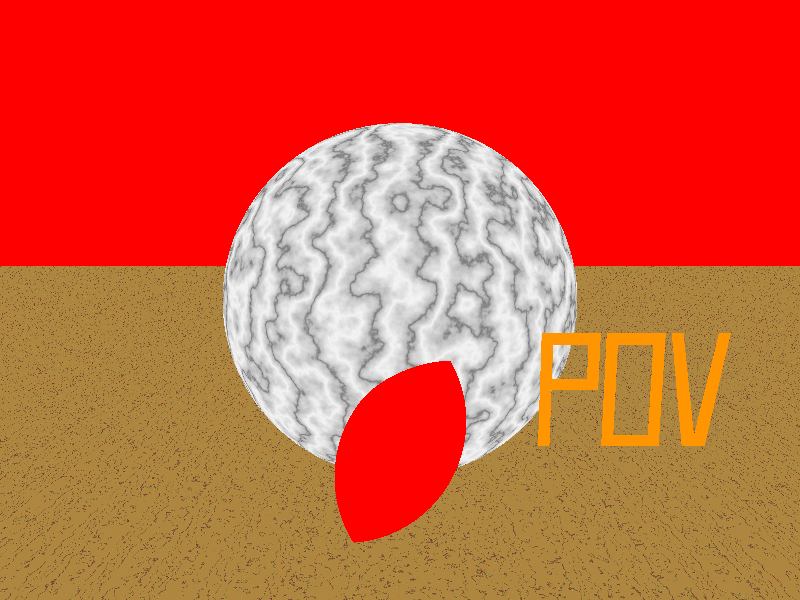 #include "colors.inc"
#include "textures.inc"
#include "finish.inc"

// Camera (Window) posicionada em x=0, y=2, z=-5 voltada para
// direção apontada pelo vetor x=0, y=1, z=2.
camera {
    location <0, 2, -5>
    look_at  <0, 1,  2>
}

// Cor de fundo. Nao e objeto de cena.
background { color Blue }

// Fonte de Luz Branca posicionada em x=20, y=4 e z=-13
light_source { <20, 4, -13> color White }

// Chao com textura de madeira
plane { <0, 1, 0>, -1    
    texture { 
         Dark_Wood 
         finish { Shiny } 
         scale 0.1 
    }
}

// Parede extena
plane {
    <0, 0, 1>, 30
    pigment { Red }
}

// Esfera em x=0, y=1, z=2 com raio=2
sphere {
    <0, 1, 2>, 2
    texture {
      pigment {
        White_Marble   // predefinida em textures.inc
        scale 0.4        // fator de escala da textura
      }
      finish { Shiny } // predefinida em finish.inc
    }
  }

// Esfera ao fundo para mais tarde demonstrar efeitos de nevoa
sphere {
    <15, 1, 30>, 2
    texture {
      pigment {Red}
      finish { Shiny }
    }
  }

polygon {
    30,
    <-0.8, 0.0>, <-0.8, 1.0>,    // Letter "P"
    <-0.3, 1.0>, <-0.3, 0.5>,    // outer shape
    <-0.7, 0.5>, <-0.7, 0.0>,
    <-0.8, 0.0>,
    <-0.7, 0.6>, <-0.7, 0.9>,    // hole
    <-0.4, 0.9>, <-0.4, 0.6>,
    <-0.7, 0.6>
    <-0.25, 0.0>, <-0.25, 1.0>,  // Letter "O"
    < 0.25, 1.0>, < 0.25, 0.0>,  // outer shape
    <-0.25, 0.0>,
    <-0.15, 0.1>, <-0.15, 0.9>,  // hole
    < 0.15, 0.9>, < 0.15, 0.1>,
    <-0.15, 0.1>,
    <0.45, 0.0>, <0.30, 1.0>,    // Letter "V"
    <0.40, 1.0>, <0.55, 0.1>,
    <0.70, 1.0>, <0.80, 1.0>,
    <0.65, 0.0>,
    <0.45, 0.0>
    pigment { color rgb <1, 0.3, 0> }

    translate x*2
  }

intersection {
      sphere { <0, 0, 0>, 1
        translate -0.5*x
     }
      sphere { <0, 0, 0>, 1
        translate 0.5*x
      }
      pigment { Red }
      rotate -30*z     // Para vermos o disco meio de lado
      finish { Shiny }
}

// Exemplo de Geometria Construtiva
// Diferenca entre um cilindro e o resultado da intersecção de duas esferas.
/*difference {
    intersection {
      sphere { <0, 0, 0>, 1
        translate -0.5*x
     }
      sphere { <0, 0, 0>, 1
        translate 0.5*x
      }
      pigment { Red }
      rotate 90*y
      finish { Shiny }
     }
    cylinder { <0, 0, -1> <0, 0, 1>, .35
      pigment { Blue }
    }
    rotate -30*y
  } */
